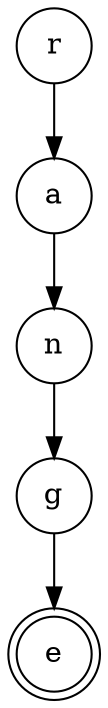 digraph {   
    node [shape = doublecircle, color = black] e ;
    node [shape = circle];
    node [color= black];
    r -> a -> n -> g -> e;	
}